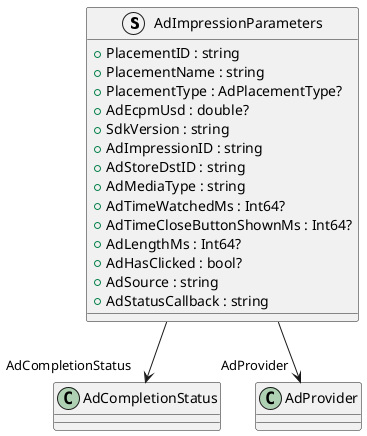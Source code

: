 @startuml
struct AdImpressionParameters {
    + PlacementID : string
    + PlacementName : string
    + PlacementType : AdPlacementType?
    + AdEcpmUsd : double?
    + SdkVersion : string
    + AdImpressionID : string
    + AdStoreDstID : string
    + AdMediaType : string
    + AdTimeWatchedMs : Int64?
    + AdTimeCloseButtonShownMs : Int64?
    + AdLengthMs : Int64?
    + AdHasClicked : bool?
    + AdSource : string
    + AdStatusCallback : string
}
AdImpressionParameters --> "AdCompletionStatus" AdCompletionStatus
AdImpressionParameters --> "AdProvider" AdProvider
@enduml
